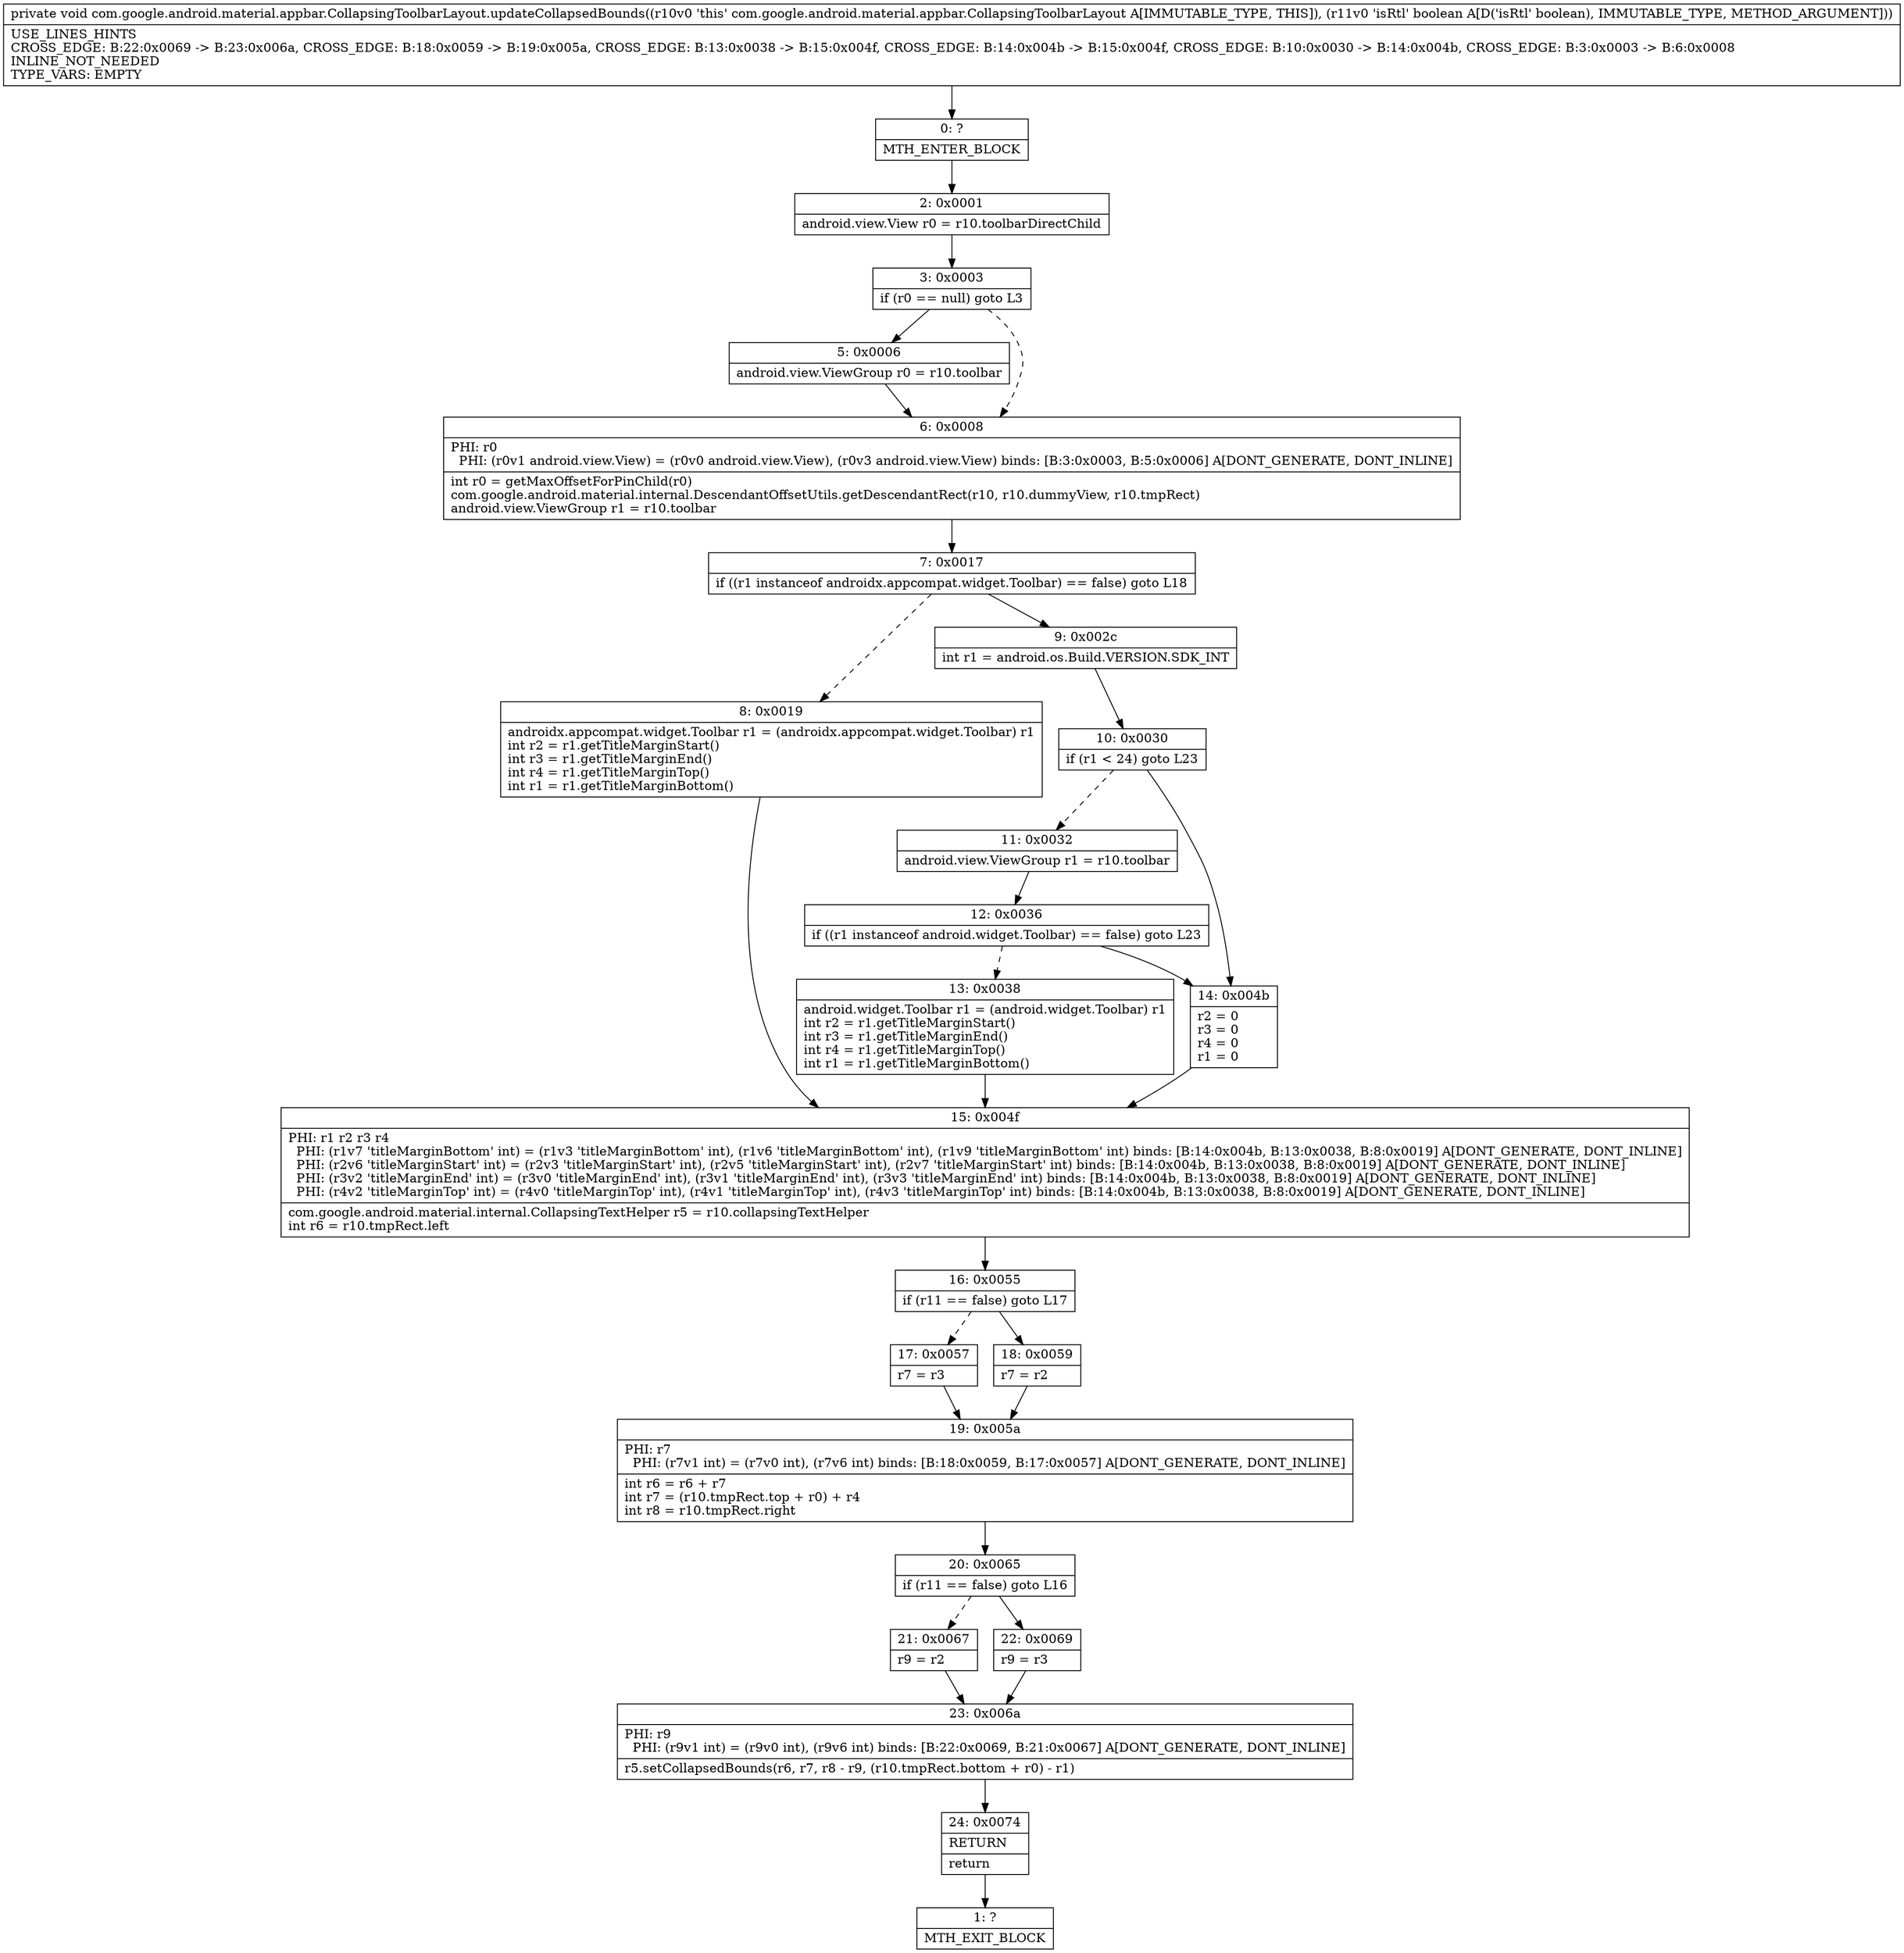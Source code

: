 digraph "CFG forcom.google.android.material.appbar.CollapsingToolbarLayout.updateCollapsedBounds(Z)V" {
Node_0 [shape=record,label="{0\:\ ?|MTH_ENTER_BLOCK\l}"];
Node_2 [shape=record,label="{2\:\ 0x0001|android.view.View r0 = r10.toolbarDirectChild\l}"];
Node_3 [shape=record,label="{3\:\ 0x0003|if (r0 == null) goto L3\l}"];
Node_5 [shape=record,label="{5\:\ 0x0006|android.view.ViewGroup r0 = r10.toolbar\l}"];
Node_6 [shape=record,label="{6\:\ 0x0008|PHI: r0 \l  PHI: (r0v1 android.view.View) = (r0v0 android.view.View), (r0v3 android.view.View) binds: [B:3:0x0003, B:5:0x0006] A[DONT_GENERATE, DONT_INLINE]\l|int r0 = getMaxOffsetForPinChild(r0)\lcom.google.android.material.internal.DescendantOffsetUtils.getDescendantRect(r10, r10.dummyView, r10.tmpRect)\landroid.view.ViewGroup r1 = r10.toolbar\l}"];
Node_7 [shape=record,label="{7\:\ 0x0017|if ((r1 instanceof androidx.appcompat.widget.Toolbar) == false) goto L18\l}"];
Node_8 [shape=record,label="{8\:\ 0x0019|androidx.appcompat.widget.Toolbar r1 = (androidx.appcompat.widget.Toolbar) r1\lint r2 = r1.getTitleMarginStart()\lint r3 = r1.getTitleMarginEnd()\lint r4 = r1.getTitleMarginTop()\lint r1 = r1.getTitleMarginBottom()\l}"];
Node_15 [shape=record,label="{15\:\ 0x004f|PHI: r1 r2 r3 r4 \l  PHI: (r1v7 'titleMarginBottom' int) = (r1v3 'titleMarginBottom' int), (r1v6 'titleMarginBottom' int), (r1v9 'titleMarginBottom' int) binds: [B:14:0x004b, B:13:0x0038, B:8:0x0019] A[DONT_GENERATE, DONT_INLINE]\l  PHI: (r2v6 'titleMarginStart' int) = (r2v3 'titleMarginStart' int), (r2v5 'titleMarginStart' int), (r2v7 'titleMarginStart' int) binds: [B:14:0x004b, B:13:0x0038, B:8:0x0019] A[DONT_GENERATE, DONT_INLINE]\l  PHI: (r3v2 'titleMarginEnd' int) = (r3v0 'titleMarginEnd' int), (r3v1 'titleMarginEnd' int), (r3v3 'titleMarginEnd' int) binds: [B:14:0x004b, B:13:0x0038, B:8:0x0019] A[DONT_GENERATE, DONT_INLINE]\l  PHI: (r4v2 'titleMarginTop' int) = (r4v0 'titleMarginTop' int), (r4v1 'titleMarginTop' int), (r4v3 'titleMarginTop' int) binds: [B:14:0x004b, B:13:0x0038, B:8:0x0019] A[DONT_GENERATE, DONT_INLINE]\l|com.google.android.material.internal.CollapsingTextHelper r5 = r10.collapsingTextHelper\lint r6 = r10.tmpRect.left\l}"];
Node_16 [shape=record,label="{16\:\ 0x0055|if (r11 == false) goto L17\l}"];
Node_17 [shape=record,label="{17\:\ 0x0057|r7 = r3\l}"];
Node_19 [shape=record,label="{19\:\ 0x005a|PHI: r7 \l  PHI: (r7v1 int) = (r7v0 int), (r7v6 int) binds: [B:18:0x0059, B:17:0x0057] A[DONT_GENERATE, DONT_INLINE]\l|int r6 = r6 + r7\lint r7 = (r10.tmpRect.top + r0) + r4\lint r8 = r10.tmpRect.right\l}"];
Node_20 [shape=record,label="{20\:\ 0x0065|if (r11 == false) goto L16\l}"];
Node_21 [shape=record,label="{21\:\ 0x0067|r9 = r2\l}"];
Node_23 [shape=record,label="{23\:\ 0x006a|PHI: r9 \l  PHI: (r9v1 int) = (r9v0 int), (r9v6 int) binds: [B:22:0x0069, B:21:0x0067] A[DONT_GENERATE, DONT_INLINE]\l|r5.setCollapsedBounds(r6, r7, r8 \- r9, (r10.tmpRect.bottom + r0) \- r1)\l}"];
Node_24 [shape=record,label="{24\:\ 0x0074|RETURN\l|return\l}"];
Node_1 [shape=record,label="{1\:\ ?|MTH_EXIT_BLOCK\l}"];
Node_22 [shape=record,label="{22\:\ 0x0069|r9 = r3\l}"];
Node_18 [shape=record,label="{18\:\ 0x0059|r7 = r2\l}"];
Node_9 [shape=record,label="{9\:\ 0x002c|int r1 = android.os.Build.VERSION.SDK_INT\l}"];
Node_10 [shape=record,label="{10\:\ 0x0030|if (r1 \< 24) goto L23\l}"];
Node_11 [shape=record,label="{11\:\ 0x0032|android.view.ViewGroup r1 = r10.toolbar\l}"];
Node_12 [shape=record,label="{12\:\ 0x0036|if ((r1 instanceof android.widget.Toolbar) == false) goto L23\l}"];
Node_13 [shape=record,label="{13\:\ 0x0038|android.widget.Toolbar r1 = (android.widget.Toolbar) r1\lint r2 = r1.getTitleMarginStart()\lint r3 = r1.getTitleMarginEnd()\lint r4 = r1.getTitleMarginTop()\lint r1 = r1.getTitleMarginBottom()\l}"];
Node_14 [shape=record,label="{14\:\ 0x004b|r2 = 0\lr3 = 0\lr4 = 0\lr1 = 0\l}"];
MethodNode[shape=record,label="{private void com.google.android.material.appbar.CollapsingToolbarLayout.updateCollapsedBounds((r10v0 'this' com.google.android.material.appbar.CollapsingToolbarLayout A[IMMUTABLE_TYPE, THIS]), (r11v0 'isRtl' boolean A[D('isRtl' boolean), IMMUTABLE_TYPE, METHOD_ARGUMENT]))  | USE_LINES_HINTS\lCROSS_EDGE: B:22:0x0069 \-\> B:23:0x006a, CROSS_EDGE: B:18:0x0059 \-\> B:19:0x005a, CROSS_EDGE: B:13:0x0038 \-\> B:15:0x004f, CROSS_EDGE: B:14:0x004b \-\> B:15:0x004f, CROSS_EDGE: B:10:0x0030 \-\> B:14:0x004b, CROSS_EDGE: B:3:0x0003 \-\> B:6:0x0008\lINLINE_NOT_NEEDED\lTYPE_VARS: EMPTY\l}"];
MethodNode -> Node_0;Node_0 -> Node_2;
Node_2 -> Node_3;
Node_3 -> Node_5;
Node_3 -> Node_6[style=dashed];
Node_5 -> Node_6;
Node_6 -> Node_7;
Node_7 -> Node_8[style=dashed];
Node_7 -> Node_9;
Node_8 -> Node_15;
Node_15 -> Node_16;
Node_16 -> Node_17[style=dashed];
Node_16 -> Node_18;
Node_17 -> Node_19;
Node_19 -> Node_20;
Node_20 -> Node_21[style=dashed];
Node_20 -> Node_22;
Node_21 -> Node_23;
Node_23 -> Node_24;
Node_24 -> Node_1;
Node_22 -> Node_23;
Node_18 -> Node_19;
Node_9 -> Node_10;
Node_10 -> Node_11[style=dashed];
Node_10 -> Node_14;
Node_11 -> Node_12;
Node_12 -> Node_13[style=dashed];
Node_12 -> Node_14;
Node_13 -> Node_15;
Node_14 -> Node_15;
}

